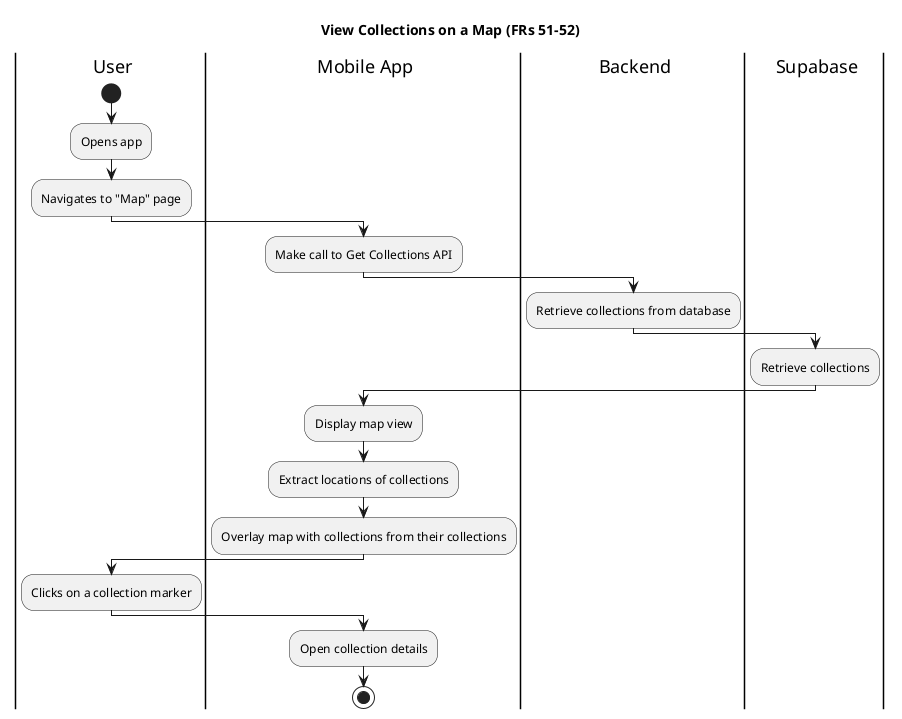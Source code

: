 @startuml
title View Collections on a Map (FRs 51-52)

|user| User
|mobile| Mobile App
|backend| Backend
|db| Supabase

|user|
start
:Opens app;
:Navigates to "Map" page;

|mobile|
:Make call to Get Collections API;

|backend|
:Retrieve collections from database;

|db|
:Retrieve collections;

|mobile|
:Display map view;
:Extract locations of collections;
:Overlay map with collections from their collections;

|user|
:Clicks on a collection marker;

|mobile|
:Open collection details;

stop
@enduml
